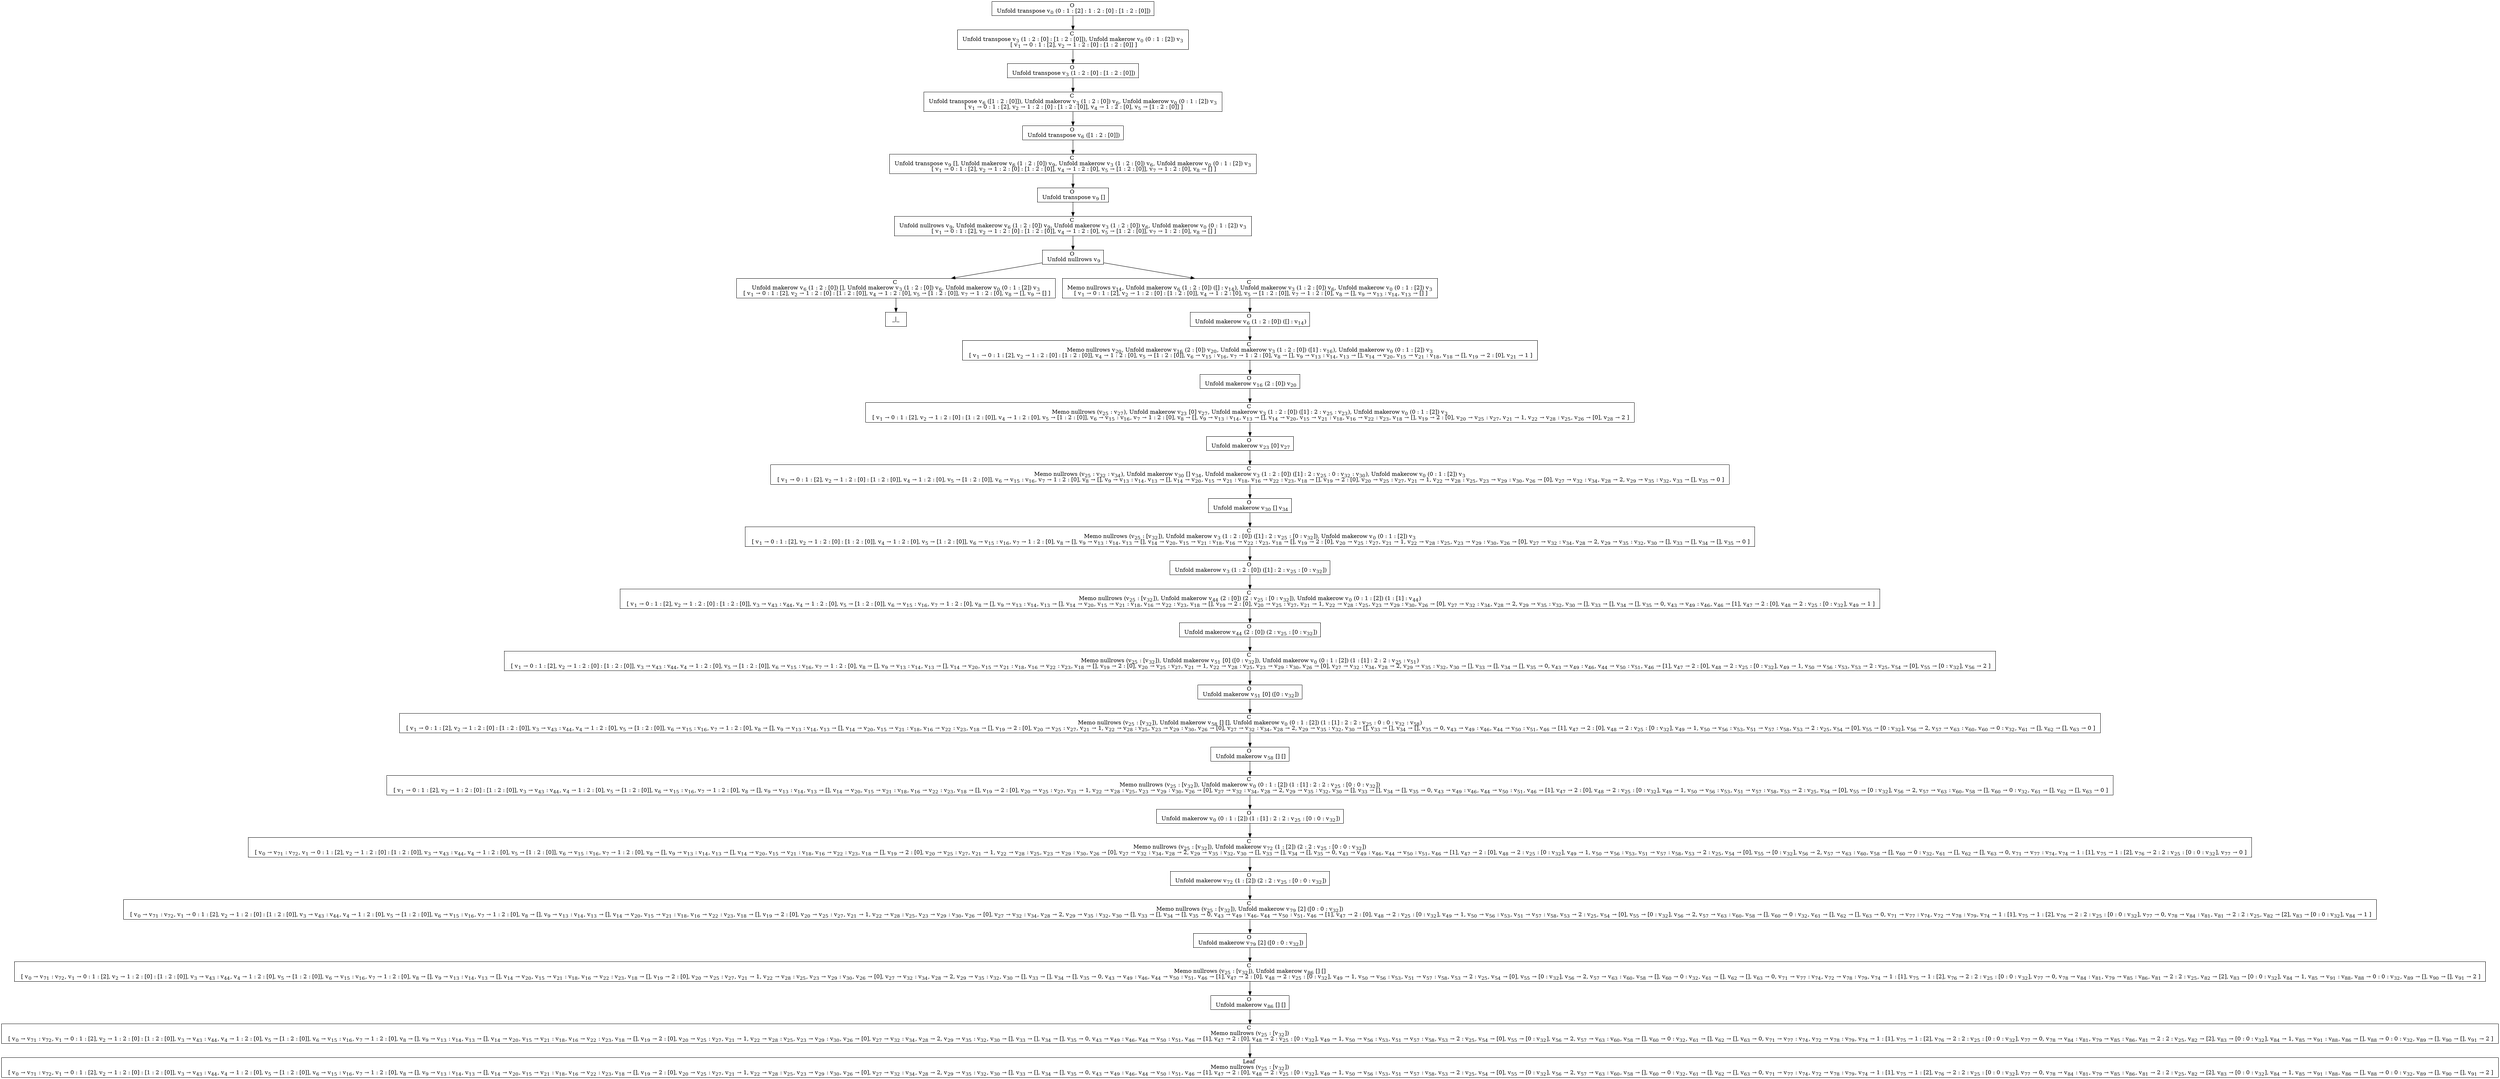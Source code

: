 digraph {
    graph [rankdir=TB
          ,bgcolor=transparent];
    node [shape=box
         ,fillcolor=white
         ,style=filled];
    0 [label=<O <BR/> Unfold transpose v<SUB>0</SUB> (0 : 1 : [2] : 1 : 2 : [0] : [1 : 2 : [0]])>];
    1 [label=<C <BR/> Unfold transpose v<SUB>3</SUB> (1 : 2 : [0] : [1 : 2 : [0]]), Unfold makerow v<SUB>0</SUB> (0 : 1 : [2]) v<SUB>3</SUB> <BR/>  [ v<SUB>1</SUB> &rarr; 0 : 1 : [2], v<SUB>2</SUB> &rarr; 1 : 2 : [0] : [1 : 2 : [0]] ] >];
    2 [label=<O <BR/> Unfold transpose v<SUB>3</SUB> (1 : 2 : [0] : [1 : 2 : [0]])>];
    3 [label=<C <BR/> Unfold transpose v<SUB>6</SUB> ([1 : 2 : [0]]), Unfold makerow v<SUB>3</SUB> (1 : 2 : [0]) v<SUB>6</SUB>, Unfold makerow v<SUB>0</SUB> (0 : 1 : [2]) v<SUB>3</SUB> <BR/>  [ v<SUB>1</SUB> &rarr; 0 : 1 : [2], v<SUB>2</SUB> &rarr; 1 : 2 : [0] : [1 : 2 : [0]], v<SUB>4</SUB> &rarr; 1 : 2 : [0], v<SUB>5</SUB> &rarr; [1 : 2 : [0]] ] >];
    4 [label=<O <BR/> Unfold transpose v<SUB>6</SUB> ([1 : 2 : [0]])>];
    5 [label=<C <BR/> Unfold transpose v<SUB>9</SUB> [], Unfold makerow v<SUB>6</SUB> (1 : 2 : [0]) v<SUB>9</SUB>, Unfold makerow v<SUB>3</SUB> (1 : 2 : [0]) v<SUB>6</SUB>, Unfold makerow v<SUB>0</SUB> (0 : 1 : [2]) v<SUB>3</SUB> <BR/>  [ v<SUB>1</SUB> &rarr; 0 : 1 : [2], v<SUB>2</SUB> &rarr; 1 : 2 : [0] : [1 : 2 : [0]], v<SUB>4</SUB> &rarr; 1 : 2 : [0], v<SUB>5</SUB> &rarr; [1 : 2 : [0]], v<SUB>7</SUB> &rarr; 1 : 2 : [0], v<SUB>8</SUB> &rarr; [] ] >];
    6 [label=<O <BR/> Unfold transpose v<SUB>9</SUB> []>];
    7 [label=<C <BR/> Unfold nullrows v<SUB>9</SUB>, Unfold makerow v<SUB>6</SUB> (1 : 2 : [0]) v<SUB>9</SUB>, Unfold makerow v<SUB>3</SUB> (1 : 2 : [0]) v<SUB>6</SUB>, Unfold makerow v<SUB>0</SUB> (0 : 1 : [2]) v<SUB>3</SUB> <BR/>  [ v<SUB>1</SUB> &rarr; 0 : 1 : [2], v<SUB>2</SUB> &rarr; 1 : 2 : [0] : [1 : 2 : [0]], v<SUB>4</SUB> &rarr; 1 : 2 : [0], v<SUB>5</SUB> &rarr; [1 : 2 : [0]], v<SUB>7</SUB> &rarr; 1 : 2 : [0], v<SUB>8</SUB> &rarr; [] ] >];
    8 [label=<O <BR/> Unfold nullrows v<SUB>9</SUB>>];
    9 [label=<C <BR/> Unfold makerow v<SUB>6</SUB> (1 : 2 : [0]) [], Unfold makerow v<SUB>3</SUB> (1 : 2 : [0]) v<SUB>6</SUB>, Unfold makerow v<SUB>0</SUB> (0 : 1 : [2]) v<SUB>3</SUB> <BR/>  [ v<SUB>1</SUB> &rarr; 0 : 1 : [2], v<SUB>2</SUB> &rarr; 1 : 2 : [0] : [1 : 2 : [0]], v<SUB>4</SUB> &rarr; 1 : 2 : [0], v<SUB>5</SUB> &rarr; [1 : 2 : [0]], v<SUB>7</SUB> &rarr; 1 : 2 : [0], v<SUB>8</SUB> &rarr; [], v<SUB>9</SUB> &rarr; [] ] >];
    10 [label=<C <BR/> Memo nullrows v<SUB>14</SUB>, Unfold makerow v<SUB>6</SUB> (1 : 2 : [0]) ([] : v<SUB>14</SUB>), Unfold makerow v<SUB>3</SUB> (1 : 2 : [0]) v<SUB>6</SUB>, Unfold makerow v<SUB>0</SUB> (0 : 1 : [2]) v<SUB>3</SUB> <BR/>  [ v<SUB>1</SUB> &rarr; 0 : 1 : [2], v<SUB>2</SUB> &rarr; 1 : 2 : [0] : [1 : 2 : [0]], v<SUB>4</SUB> &rarr; 1 : 2 : [0], v<SUB>5</SUB> &rarr; [1 : 2 : [0]], v<SUB>7</SUB> &rarr; 1 : 2 : [0], v<SUB>8</SUB> &rarr; [], v<SUB>9</SUB> &rarr; v<SUB>13</SUB> : v<SUB>14</SUB>, v<SUB>13</SUB> &rarr; [] ] >];
    11 [label=<_|_>];
    12 [label=<O <BR/> Unfold makerow v<SUB>6</SUB> (1 : 2 : [0]) ([] : v<SUB>14</SUB>)>];
    13 [label=<C <BR/> Memo nullrows v<SUB>20</SUB>, Unfold makerow v<SUB>16</SUB> (2 : [0]) v<SUB>20</SUB>, Unfold makerow v<SUB>3</SUB> (1 : 2 : [0]) ([1] : v<SUB>16</SUB>), Unfold makerow v<SUB>0</SUB> (0 : 1 : [2]) v<SUB>3</SUB> <BR/>  [ v<SUB>1</SUB> &rarr; 0 : 1 : [2], v<SUB>2</SUB> &rarr; 1 : 2 : [0] : [1 : 2 : [0]], v<SUB>4</SUB> &rarr; 1 : 2 : [0], v<SUB>5</SUB> &rarr; [1 : 2 : [0]], v<SUB>6</SUB> &rarr; v<SUB>15</SUB> : v<SUB>16</SUB>, v<SUB>7</SUB> &rarr; 1 : 2 : [0], v<SUB>8</SUB> &rarr; [], v<SUB>9</SUB> &rarr; v<SUB>13</SUB> : v<SUB>14</SUB>, v<SUB>13</SUB> &rarr; [], v<SUB>14</SUB> &rarr; v<SUB>20</SUB>, v<SUB>15</SUB> &rarr; v<SUB>21</SUB> : v<SUB>18</SUB>, v<SUB>18</SUB> &rarr; [], v<SUB>19</SUB> &rarr; 2 : [0], v<SUB>21</SUB> &rarr; 1 ] >];
    14 [label=<O <BR/> Unfold makerow v<SUB>16</SUB> (2 : [0]) v<SUB>20</SUB>>];
    15 [label=<C <BR/> Memo nullrows (v<SUB>25</SUB> : v<SUB>27</SUB>), Unfold makerow v<SUB>23</SUB> [0] v<SUB>27</SUB>, Unfold makerow v<SUB>3</SUB> (1 : 2 : [0]) ([1] : 2 : v<SUB>25</SUB> : v<SUB>23</SUB>), Unfold makerow v<SUB>0</SUB> (0 : 1 : [2]) v<SUB>3</SUB> <BR/>  [ v<SUB>1</SUB> &rarr; 0 : 1 : [2], v<SUB>2</SUB> &rarr; 1 : 2 : [0] : [1 : 2 : [0]], v<SUB>4</SUB> &rarr; 1 : 2 : [0], v<SUB>5</SUB> &rarr; [1 : 2 : [0]], v<SUB>6</SUB> &rarr; v<SUB>15</SUB> : v<SUB>16</SUB>, v<SUB>7</SUB> &rarr; 1 : 2 : [0], v<SUB>8</SUB> &rarr; [], v<SUB>9</SUB> &rarr; v<SUB>13</SUB> : v<SUB>14</SUB>, v<SUB>13</SUB> &rarr; [], v<SUB>14</SUB> &rarr; v<SUB>20</SUB>, v<SUB>15</SUB> &rarr; v<SUB>21</SUB> : v<SUB>18</SUB>, v<SUB>16</SUB> &rarr; v<SUB>22</SUB> : v<SUB>23</SUB>, v<SUB>18</SUB> &rarr; [], v<SUB>19</SUB> &rarr; 2 : [0], v<SUB>20</SUB> &rarr; v<SUB>25</SUB> : v<SUB>27</SUB>, v<SUB>21</SUB> &rarr; 1, v<SUB>22</SUB> &rarr; v<SUB>28</SUB> : v<SUB>25</SUB>, v<SUB>26</SUB> &rarr; [0], v<SUB>28</SUB> &rarr; 2 ] >];
    16 [label=<O <BR/> Unfold makerow v<SUB>23</SUB> [0] v<SUB>27</SUB>>];
    17 [label=<C <BR/> Memo nullrows (v<SUB>25</SUB> : v<SUB>32</SUB> : v<SUB>34</SUB>), Unfold makerow v<SUB>30</SUB> [] v<SUB>34</SUB>, Unfold makerow v<SUB>3</SUB> (1 : 2 : [0]) ([1] : 2 : v<SUB>25</SUB> : 0 : v<SUB>32</SUB> : v<SUB>30</SUB>), Unfold makerow v<SUB>0</SUB> (0 : 1 : [2]) v<SUB>3</SUB> <BR/>  [ v<SUB>1</SUB> &rarr; 0 : 1 : [2], v<SUB>2</SUB> &rarr; 1 : 2 : [0] : [1 : 2 : [0]], v<SUB>4</SUB> &rarr; 1 : 2 : [0], v<SUB>5</SUB> &rarr; [1 : 2 : [0]], v<SUB>6</SUB> &rarr; v<SUB>15</SUB> : v<SUB>16</SUB>, v<SUB>7</SUB> &rarr; 1 : 2 : [0], v<SUB>8</SUB> &rarr; [], v<SUB>9</SUB> &rarr; v<SUB>13</SUB> : v<SUB>14</SUB>, v<SUB>13</SUB> &rarr; [], v<SUB>14</SUB> &rarr; v<SUB>20</SUB>, v<SUB>15</SUB> &rarr; v<SUB>21</SUB> : v<SUB>18</SUB>, v<SUB>16</SUB> &rarr; v<SUB>22</SUB> : v<SUB>23</SUB>, v<SUB>18</SUB> &rarr; [], v<SUB>19</SUB> &rarr; 2 : [0], v<SUB>20</SUB> &rarr; v<SUB>25</SUB> : v<SUB>27</SUB>, v<SUB>21</SUB> &rarr; 1, v<SUB>22</SUB> &rarr; v<SUB>28</SUB> : v<SUB>25</SUB>, v<SUB>23</SUB> &rarr; v<SUB>29</SUB> : v<SUB>30</SUB>, v<SUB>26</SUB> &rarr; [0], v<SUB>27</SUB> &rarr; v<SUB>32</SUB> : v<SUB>34</SUB>, v<SUB>28</SUB> &rarr; 2, v<SUB>29</SUB> &rarr; v<SUB>35</SUB> : v<SUB>32</SUB>, v<SUB>33</SUB> &rarr; [], v<SUB>35</SUB> &rarr; 0 ] >];
    18 [label=<O <BR/> Unfold makerow v<SUB>30</SUB> [] v<SUB>34</SUB>>];
    19 [label=<C <BR/> Memo nullrows (v<SUB>25</SUB> : [v<SUB>32</SUB>]), Unfold makerow v<SUB>3</SUB> (1 : 2 : [0]) ([1] : 2 : v<SUB>25</SUB> : [0 : v<SUB>32</SUB>]), Unfold makerow v<SUB>0</SUB> (0 : 1 : [2]) v<SUB>3</SUB> <BR/>  [ v<SUB>1</SUB> &rarr; 0 : 1 : [2], v<SUB>2</SUB> &rarr; 1 : 2 : [0] : [1 : 2 : [0]], v<SUB>4</SUB> &rarr; 1 : 2 : [0], v<SUB>5</SUB> &rarr; [1 : 2 : [0]], v<SUB>6</SUB> &rarr; v<SUB>15</SUB> : v<SUB>16</SUB>, v<SUB>7</SUB> &rarr; 1 : 2 : [0], v<SUB>8</SUB> &rarr; [], v<SUB>9</SUB> &rarr; v<SUB>13</SUB> : v<SUB>14</SUB>, v<SUB>13</SUB> &rarr; [], v<SUB>14</SUB> &rarr; v<SUB>20</SUB>, v<SUB>15</SUB> &rarr; v<SUB>21</SUB> : v<SUB>18</SUB>, v<SUB>16</SUB> &rarr; v<SUB>22</SUB> : v<SUB>23</SUB>, v<SUB>18</SUB> &rarr; [], v<SUB>19</SUB> &rarr; 2 : [0], v<SUB>20</SUB> &rarr; v<SUB>25</SUB> : v<SUB>27</SUB>, v<SUB>21</SUB> &rarr; 1, v<SUB>22</SUB> &rarr; v<SUB>28</SUB> : v<SUB>25</SUB>, v<SUB>23</SUB> &rarr; v<SUB>29</SUB> : v<SUB>30</SUB>, v<SUB>26</SUB> &rarr; [0], v<SUB>27</SUB> &rarr; v<SUB>32</SUB> : v<SUB>34</SUB>, v<SUB>28</SUB> &rarr; 2, v<SUB>29</SUB> &rarr; v<SUB>35</SUB> : v<SUB>32</SUB>, v<SUB>30</SUB> &rarr; [], v<SUB>33</SUB> &rarr; [], v<SUB>34</SUB> &rarr; [], v<SUB>35</SUB> &rarr; 0 ] >];
    20 [label=<O <BR/> Unfold makerow v<SUB>3</SUB> (1 : 2 : [0]) ([1] : 2 : v<SUB>25</SUB> : [0 : v<SUB>32</SUB>])>];
    21 [label=<C <BR/> Memo nullrows (v<SUB>25</SUB> : [v<SUB>32</SUB>]), Unfold makerow v<SUB>44</SUB> (2 : [0]) (2 : v<SUB>25</SUB> : [0 : v<SUB>32</SUB>]), Unfold makerow v<SUB>0</SUB> (0 : 1 : [2]) (1 : [1] : v<SUB>44</SUB>) <BR/>  [ v<SUB>1</SUB> &rarr; 0 : 1 : [2], v<SUB>2</SUB> &rarr; 1 : 2 : [0] : [1 : 2 : [0]], v<SUB>3</SUB> &rarr; v<SUB>43</SUB> : v<SUB>44</SUB>, v<SUB>4</SUB> &rarr; 1 : 2 : [0], v<SUB>5</SUB> &rarr; [1 : 2 : [0]], v<SUB>6</SUB> &rarr; v<SUB>15</SUB> : v<SUB>16</SUB>, v<SUB>7</SUB> &rarr; 1 : 2 : [0], v<SUB>8</SUB> &rarr; [], v<SUB>9</SUB> &rarr; v<SUB>13</SUB> : v<SUB>14</SUB>, v<SUB>13</SUB> &rarr; [], v<SUB>14</SUB> &rarr; v<SUB>20</SUB>, v<SUB>15</SUB> &rarr; v<SUB>21</SUB> : v<SUB>18</SUB>, v<SUB>16</SUB> &rarr; v<SUB>22</SUB> : v<SUB>23</SUB>, v<SUB>18</SUB> &rarr; [], v<SUB>19</SUB> &rarr; 2 : [0], v<SUB>20</SUB> &rarr; v<SUB>25</SUB> : v<SUB>27</SUB>, v<SUB>21</SUB> &rarr; 1, v<SUB>22</SUB> &rarr; v<SUB>28</SUB> : v<SUB>25</SUB>, v<SUB>23</SUB> &rarr; v<SUB>29</SUB> : v<SUB>30</SUB>, v<SUB>26</SUB> &rarr; [0], v<SUB>27</SUB> &rarr; v<SUB>32</SUB> : v<SUB>34</SUB>, v<SUB>28</SUB> &rarr; 2, v<SUB>29</SUB> &rarr; v<SUB>35</SUB> : v<SUB>32</SUB>, v<SUB>30</SUB> &rarr; [], v<SUB>33</SUB> &rarr; [], v<SUB>34</SUB> &rarr; [], v<SUB>35</SUB> &rarr; 0, v<SUB>43</SUB> &rarr; v<SUB>49</SUB> : v<SUB>46</SUB>, v<SUB>46</SUB> &rarr; [1], v<SUB>47</SUB> &rarr; 2 : [0], v<SUB>48</SUB> &rarr; 2 : v<SUB>25</SUB> : [0 : v<SUB>32</SUB>], v<SUB>49</SUB> &rarr; 1 ] >];
    22 [label=<O <BR/> Unfold makerow v<SUB>44</SUB> (2 : [0]) (2 : v<SUB>25</SUB> : [0 : v<SUB>32</SUB>])>];
    23 [label=<C <BR/> Memo nullrows (v<SUB>25</SUB> : [v<SUB>32</SUB>]), Unfold makerow v<SUB>51</SUB> [0] ([0 : v<SUB>32</SUB>]), Unfold makerow v<SUB>0</SUB> (0 : 1 : [2]) (1 : [1] : 2 : 2 : v<SUB>25</SUB> : v<SUB>51</SUB>) <BR/>  [ v<SUB>1</SUB> &rarr; 0 : 1 : [2], v<SUB>2</SUB> &rarr; 1 : 2 : [0] : [1 : 2 : [0]], v<SUB>3</SUB> &rarr; v<SUB>43</SUB> : v<SUB>44</SUB>, v<SUB>4</SUB> &rarr; 1 : 2 : [0], v<SUB>5</SUB> &rarr; [1 : 2 : [0]], v<SUB>6</SUB> &rarr; v<SUB>15</SUB> : v<SUB>16</SUB>, v<SUB>7</SUB> &rarr; 1 : 2 : [0], v<SUB>8</SUB> &rarr; [], v<SUB>9</SUB> &rarr; v<SUB>13</SUB> : v<SUB>14</SUB>, v<SUB>13</SUB> &rarr; [], v<SUB>14</SUB> &rarr; v<SUB>20</SUB>, v<SUB>15</SUB> &rarr; v<SUB>21</SUB> : v<SUB>18</SUB>, v<SUB>16</SUB> &rarr; v<SUB>22</SUB> : v<SUB>23</SUB>, v<SUB>18</SUB> &rarr; [], v<SUB>19</SUB> &rarr; 2 : [0], v<SUB>20</SUB> &rarr; v<SUB>25</SUB> : v<SUB>27</SUB>, v<SUB>21</SUB> &rarr; 1, v<SUB>22</SUB> &rarr; v<SUB>28</SUB> : v<SUB>25</SUB>, v<SUB>23</SUB> &rarr; v<SUB>29</SUB> : v<SUB>30</SUB>, v<SUB>26</SUB> &rarr; [0], v<SUB>27</SUB> &rarr; v<SUB>32</SUB> : v<SUB>34</SUB>, v<SUB>28</SUB> &rarr; 2, v<SUB>29</SUB> &rarr; v<SUB>35</SUB> : v<SUB>32</SUB>, v<SUB>30</SUB> &rarr; [], v<SUB>33</SUB> &rarr; [], v<SUB>34</SUB> &rarr; [], v<SUB>35</SUB> &rarr; 0, v<SUB>43</SUB> &rarr; v<SUB>49</SUB> : v<SUB>46</SUB>, v<SUB>44</SUB> &rarr; v<SUB>50</SUB> : v<SUB>51</SUB>, v<SUB>46</SUB> &rarr; [1], v<SUB>47</SUB> &rarr; 2 : [0], v<SUB>48</SUB> &rarr; 2 : v<SUB>25</SUB> : [0 : v<SUB>32</SUB>], v<SUB>49</SUB> &rarr; 1, v<SUB>50</SUB> &rarr; v<SUB>56</SUB> : v<SUB>53</SUB>, v<SUB>53</SUB> &rarr; 2 : v<SUB>25</SUB>, v<SUB>54</SUB> &rarr; [0], v<SUB>55</SUB> &rarr; [0 : v<SUB>32</SUB>], v<SUB>56</SUB> &rarr; 2 ] >];
    24 [label=<O <BR/> Unfold makerow v<SUB>51</SUB> [0] ([0 : v<SUB>32</SUB>])>];
    25 [label=<C <BR/> Memo nullrows (v<SUB>25</SUB> : [v<SUB>32</SUB>]), Unfold makerow v<SUB>58</SUB> [] [], Unfold makerow v<SUB>0</SUB> (0 : 1 : [2]) (1 : [1] : 2 : 2 : v<SUB>25</SUB> : 0 : 0 : v<SUB>32</SUB> : v<SUB>58</SUB>) <BR/>  [ v<SUB>1</SUB> &rarr; 0 : 1 : [2], v<SUB>2</SUB> &rarr; 1 : 2 : [0] : [1 : 2 : [0]], v<SUB>3</SUB> &rarr; v<SUB>43</SUB> : v<SUB>44</SUB>, v<SUB>4</SUB> &rarr; 1 : 2 : [0], v<SUB>5</SUB> &rarr; [1 : 2 : [0]], v<SUB>6</SUB> &rarr; v<SUB>15</SUB> : v<SUB>16</SUB>, v<SUB>7</SUB> &rarr; 1 : 2 : [0], v<SUB>8</SUB> &rarr; [], v<SUB>9</SUB> &rarr; v<SUB>13</SUB> : v<SUB>14</SUB>, v<SUB>13</SUB> &rarr; [], v<SUB>14</SUB> &rarr; v<SUB>20</SUB>, v<SUB>15</SUB> &rarr; v<SUB>21</SUB> : v<SUB>18</SUB>, v<SUB>16</SUB> &rarr; v<SUB>22</SUB> : v<SUB>23</SUB>, v<SUB>18</SUB> &rarr; [], v<SUB>19</SUB> &rarr; 2 : [0], v<SUB>20</SUB> &rarr; v<SUB>25</SUB> : v<SUB>27</SUB>, v<SUB>21</SUB> &rarr; 1, v<SUB>22</SUB> &rarr; v<SUB>28</SUB> : v<SUB>25</SUB>, v<SUB>23</SUB> &rarr; v<SUB>29</SUB> : v<SUB>30</SUB>, v<SUB>26</SUB> &rarr; [0], v<SUB>27</SUB> &rarr; v<SUB>32</SUB> : v<SUB>34</SUB>, v<SUB>28</SUB> &rarr; 2, v<SUB>29</SUB> &rarr; v<SUB>35</SUB> : v<SUB>32</SUB>, v<SUB>30</SUB> &rarr; [], v<SUB>33</SUB> &rarr; [], v<SUB>34</SUB> &rarr; [], v<SUB>35</SUB> &rarr; 0, v<SUB>43</SUB> &rarr; v<SUB>49</SUB> : v<SUB>46</SUB>, v<SUB>44</SUB> &rarr; v<SUB>50</SUB> : v<SUB>51</SUB>, v<SUB>46</SUB> &rarr; [1], v<SUB>47</SUB> &rarr; 2 : [0], v<SUB>48</SUB> &rarr; 2 : v<SUB>25</SUB> : [0 : v<SUB>32</SUB>], v<SUB>49</SUB> &rarr; 1, v<SUB>50</SUB> &rarr; v<SUB>56</SUB> : v<SUB>53</SUB>, v<SUB>51</SUB> &rarr; v<SUB>57</SUB> : v<SUB>58</SUB>, v<SUB>53</SUB> &rarr; 2 : v<SUB>25</SUB>, v<SUB>54</SUB> &rarr; [0], v<SUB>55</SUB> &rarr; [0 : v<SUB>32</SUB>], v<SUB>56</SUB> &rarr; 2, v<SUB>57</SUB> &rarr; v<SUB>63</SUB> : v<SUB>60</SUB>, v<SUB>60</SUB> &rarr; 0 : v<SUB>32</SUB>, v<SUB>61</SUB> &rarr; [], v<SUB>62</SUB> &rarr; [], v<SUB>63</SUB> &rarr; 0 ] >];
    26 [label=<O <BR/> Unfold makerow v<SUB>58</SUB> [] []>];
    27 [label=<C <BR/> Memo nullrows (v<SUB>25</SUB> : [v<SUB>32</SUB>]), Unfold makerow v<SUB>0</SUB> (0 : 1 : [2]) (1 : [1] : 2 : 2 : v<SUB>25</SUB> : [0 : 0 : v<SUB>32</SUB>]) <BR/>  [ v<SUB>1</SUB> &rarr; 0 : 1 : [2], v<SUB>2</SUB> &rarr; 1 : 2 : [0] : [1 : 2 : [0]], v<SUB>3</SUB> &rarr; v<SUB>43</SUB> : v<SUB>44</SUB>, v<SUB>4</SUB> &rarr; 1 : 2 : [0], v<SUB>5</SUB> &rarr; [1 : 2 : [0]], v<SUB>6</SUB> &rarr; v<SUB>15</SUB> : v<SUB>16</SUB>, v<SUB>7</SUB> &rarr; 1 : 2 : [0], v<SUB>8</SUB> &rarr; [], v<SUB>9</SUB> &rarr; v<SUB>13</SUB> : v<SUB>14</SUB>, v<SUB>13</SUB> &rarr; [], v<SUB>14</SUB> &rarr; v<SUB>20</SUB>, v<SUB>15</SUB> &rarr; v<SUB>21</SUB> : v<SUB>18</SUB>, v<SUB>16</SUB> &rarr; v<SUB>22</SUB> : v<SUB>23</SUB>, v<SUB>18</SUB> &rarr; [], v<SUB>19</SUB> &rarr; 2 : [0], v<SUB>20</SUB> &rarr; v<SUB>25</SUB> : v<SUB>27</SUB>, v<SUB>21</SUB> &rarr; 1, v<SUB>22</SUB> &rarr; v<SUB>28</SUB> : v<SUB>25</SUB>, v<SUB>23</SUB> &rarr; v<SUB>29</SUB> : v<SUB>30</SUB>, v<SUB>26</SUB> &rarr; [0], v<SUB>27</SUB> &rarr; v<SUB>32</SUB> : v<SUB>34</SUB>, v<SUB>28</SUB> &rarr; 2, v<SUB>29</SUB> &rarr; v<SUB>35</SUB> : v<SUB>32</SUB>, v<SUB>30</SUB> &rarr; [], v<SUB>33</SUB> &rarr; [], v<SUB>34</SUB> &rarr; [], v<SUB>35</SUB> &rarr; 0, v<SUB>43</SUB> &rarr; v<SUB>49</SUB> : v<SUB>46</SUB>, v<SUB>44</SUB> &rarr; v<SUB>50</SUB> : v<SUB>51</SUB>, v<SUB>46</SUB> &rarr; [1], v<SUB>47</SUB> &rarr; 2 : [0], v<SUB>48</SUB> &rarr; 2 : v<SUB>25</SUB> : [0 : v<SUB>32</SUB>], v<SUB>49</SUB> &rarr; 1, v<SUB>50</SUB> &rarr; v<SUB>56</SUB> : v<SUB>53</SUB>, v<SUB>51</SUB> &rarr; v<SUB>57</SUB> : v<SUB>58</SUB>, v<SUB>53</SUB> &rarr; 2 : v<SUB>25</SUB>, v<SUB>54</SUB> &rarr; [0], v<SUB>55</SUB> &rarr; [0 : v<SUB>32</SUB>], v<SUB>56</SUB> &rarr; 2, v<SUB>57</SUB> &rarr; v<SUB>63</SUB> : v<SUB>60</SUB>, v<SUB>58</SUB> &rarr; [], v<SUB>60</SUB> &rarr; 0 : v<SUB>32</SUB>, v<SUB>61</SUB> &rarr; [], v<SUB>62</SUB> &rarr; [], v<SUB>63</SUB> &rarr; 0 ] >];
    28 [label=<O <BR/> Unfold makerow v<SUB>0</SUB> (0 : 1 : [2]) (1 : [1] : 2 : 2 : v<SUB>25</SUB> : [0 : 0 : v<SUB>32</SUB>])>];
    29 [label=<C <BR/> Memo nullrows (v<SUB>25</SUB> : [v<SUB>32</SUB>]), Unfold makerow v<SUB>72</SUB> (1 : [2]) (2 : 2 : v<SUB>25</SUB> : [0 : 0 : v<SUB>32</SUB>]) <BR/>  [ v<SUB>0</SUB> &rarr; v<SUB>71</SUB> : v<SUB>72</SUB>, v<SUB>1</SUB> &rarr; 0 : 1 : [2], v<SUB>2</SUB> &rarr; 1 : 2 : [0] : [1 : 2 : [0]], v<SUB>3</SUB> &rarr; v<SUB>43</SUB> : v<SUB>44</SUB>, v<SUB>4</SUB> &rarr; 1 : 2 : [0], v<SUB>5</SUB> &rarr; [1 : 2 : [0]], v<SUB>6</SUB> &rarr; v<SUB>15</SUB> : v<SUB>16</SUB>, v<SUB>7</SUB> &rarr; 1 : 2 : [0], v<SUB>8</SUB> &rarr; [], v<SUB>9</SUB> &rarr; v<SUB>13</SUB> : v<SUB>14</SUB>, v<SUB>13</SUB> &rarr; [], v<SUB>14</SUB> &rarr; v<SUB>20</SUB>, v<SUB>15</SUB> &rarr; v<SUB>21</SUB> : v<SUB>18</SUB>, v<SUB>16</SUB> &rarr; v<SUB>22</SUB> : v<SUB>23</SUB>, v<SUB>18</SUB> &rarr; [], v<SUB>19</SUB> &rarr; 2 : [0], v<SUB>20</SUB> &rarr; v<SUB>25</SUB> : v<SUB>27</SUB>, v<SUB>21</SUB> &rarr; 1, v<SUB>22</SUB> &rarr; v<SUB>28</SUB> : v<SUB>25</SUB>, v<SUB>23</SUB> &rarr; v<SUB>29</SUB> : v<SUB>30</SUB>, v<SUB>26</SUB> &rarr; [0], v<SUB>27</SUB> &rarr; v<SUB>32</SUB> : v<SUB>34</SUB>, v<SUB>28</SUB> &rarr; 2, v<SUB>29</SUB> &rarr; v<SUB>35</SUB> : v<SUB>32</SUB>, v<SUB>30</SUB> &rarr; [], v<SUB>33</SUB> &rarr; [], v<SUB>34</SUB> &rarr; [], v<SUB>35</SUB> &rarr; 0, v<SUB>43</SUB> &rarr; v<SUB>49</SUB> : v<SUB>46</SUB>, v<SUB>44</SUB> &rarr; v<SUB>50</SUB> : v<SUB>51</SUB>, v<SUB>46</SUB> &rarr; [1], v<SUB>47</SUB> &rarr; 2 : [0], v<SUB>48</SUB> &rarr; 2 : v<SUB>25</SUB> : [0 : v<SUB>32</SUB>], v<SUB>49</SUB> &rarr; 1, v<SUB>50</SUB> &rarr; v<SUB>56</SUB> : v<SUB>53</SUB>, v<SUB>51</SUB> &rarr; v<SUB>57</SUB> : v<SUB>58</SUB>, v<SUB>53</SUB> &rarr; 2 : v<SUB>25</SUB>, v<SUB>54</SUB> &rarr; [0], v<SUB>55</SUB> &rarr; [0 : v<SUB>32</SUB>], v<SUB>56</SUB> &rarr; 2, v<SUB>57</SUB> &rarr; v<SUB>63</SUB> : v<SUB>60</SUB>, v<SUB>58</SUB> &rarr; [], v<SUB>60</SUB> &rarr; 0 : v<SUB>32</SUB>, v<SUB>61</SUB> &rarr; [], v<SUB>62</SUB> &rarr; [], v<SUB>63</SUB> &rarr; 0, v<SUB>71</SUB> &rarr; v<SUB>77</SUB> : v<SUB>74</SUB>, v<SUB>74</SUB> &rarr; 1 : [1], v<SUB>75</SUB> &rarr; 1 : [2], v<SUB>76</SUB> &rarr; 2 : 2 : v<SUB>25</SUB> : [0 : 0 : v<SUB>32</SUB>], v<SUB>77</SUB> &rarr; 0 ] >];
    30 [label=<O <BR/> Unfold makerow v<SUB>72</SUB> (1 : [2]) (2 : 2 : v<SUB>25</SUB> : [0 : 0 : v<SUB>32</SUB>])>];
    31 [label=<C <BR/> Memo nullrows (v<SUB>25</SUB> : [v<SUB>32</SUB>]), Unfold makerow v<SUB>79</SUB> [2] ([0 : 0 : v<SUB>32</SUB>]) <BR/>  [ v<SUB>0</SUB> &rarr; v<SUB>71</SUB> : v<SUB>72</SUB>, v<SUB>1</SUB> &rarr; 0 : 1 : [2], v<SUB>2</SUB> &rarr; 1 : 2 : [0] : [1 : 2 : [0]], v<SUB>3</SUB> &rarr; v<SUB>43</SUB> : v<SUB>44</SUB>, v<SUB>4</SUB> &rarr; 1 : 2 : [0], v<SUB>5</SUB> &rarr; [1 : 2 : [0]], v<SUB>6</SUB> &rarr; v<SUB>15</SUB> : v<SUB>16</SUB>, v<SUB>7</SUB> &rarr; 1 : 2 : [0], v<SUB>8</SUB> &rarr; [], v<SUB>9</SUB> &rarr; v<SUB>13</SUB> : v<SUB>14</SUB>, v<SUB>13</SUB> &rarr; [], v<SUB>14</SUB> &rarr; v<SUB>20</SUB>, v<SUB>15</SUB> &rarr; v<SUB>21</SUB> : v<SUB>18</SUB>, v<SUB>16</SUB> &rarr; v<SUB>22</SUB> : v<SUB>23</SUB>, v<SUB>18</SUB> &rarr; [], v<SUB>19</SUB> &rarr; 2 : [0], v<SUB>20</SUB> &rarr; v<SUB>25</SUB> : v<SUB>27</SUB>, v<SUB>21</SUB> &rarr; 1, v<SUB>22</SUB> &rarr; v<SUB>28</SUB> : v<SUB>25</SUB>, v<SUB>23</SUB> &rarr; v<SUB>29</SUB> : v<SUB>30</SUB>, v<SUB>26</SUB> &rarr; [0], v<SUB>27</SUB> &rarr; v<SUB>32</SUB> : v<SUB>34</SUB>, v<SUB>28</SUB> &rarr; 2, v<SUB>29</SUB> &rarr; v<SUB>35</SUB> : v<SUB>32</SUB>, v<SUB>30</SUB> &rarr; [], v<SUB>33</SUB> &rarr; [], v<SUB>34</SUB> &rarr; [], v<SUB>35</SUB> &rarr; 0, v<SUB>43</SUB> &rarr; v<SUB>49</SUB> : v<SUB>46</SUB>, v<SUB>44</SUB> &rarr; v<SUB>50</SUB> : v<SUB>51</SUB>, v<SUB>46</SUB> &rarr; [1], v<SUB>47</SUB> &rarr; 2 : [0], v<SUB>48</SUB> &rarr; 2 : v<SUB>25</SUB> : [0 : v<SUB>32</SUB>], v<SUB>49</SUB> &rarr; 1, v<SUB>50</SUB> &rarr; v<SUB>56</SUB> : v<SUB>53</SUB>, v<SUB>51</SUB> &rarr; v<SUB>57</SUB> : v<SUB>58</SUB>, v<SUB>53</SUB> &rarr; 2 : v<SUB>25</SUB>, v<SUB>54</SUB> &rarr; [0], v<SUB>55</SUB> &rarr; [0 : v<SUB>32</SUB>], v<SUB>56</SUB> &rarr; 2, v<SUB>57</SUB> &rarr; v<SUB>63</SUB> : v<SUB>60</SUB>, v<SUB>58</SUB> &rarr; [], v<SUB>60</SUB> &rarr; 0 : v<SUB>32</SUB>, v<SUB>61</SUB> &rarr; [], v<SUB>62</SUB> &rarr; [], v<SUB>63</SUB> &rarr; 0, v<SUB>71</SUB> &rarr; v<SUB>77</SUB> : v<SUB>74</SUB>, v<SUB>72</SUB> &rarr; v<SUB>78</SUB> : v<SUB>79</SUB>, v<SUB>74</SUB> &rarr; 1 : [1], v<SUB>75</SUB> &rarr; 1 : [2], v<SUB>76</SUB> &rarr; 2 : 2 : v<SUB>25</SUB> : [0 : 0 : v<SUB>32</SUB>], v<SUB>77</SUB> &rarr; 0, v<SUB>78</SUB> &rarr; v<SUB>84</SUB> : v<SUB>81</SUB>, v<SUB>81</SUB> &rarr; 2 : 2 : v<SUB>25</SUB>, v<SUB>82</SUB> &rarr; [2], v<SUB>83</SUB> &rarr; [0 : 0 : v<SUB>32</SUB>], v<SUB>84</SUB> &rarr; 1 ] >];
    32 [label=<O <BR/> Unfold makerow v<SUB>79</SUB> [2] ([0 : 0 : v<SUB>32</SUB>])>];
    33 [label=<C <BR/> Memo nullrows (v<SUB>25</SUB> : [v<SUB>32</SUB>]), Unfold makerow v<SUB>86</SUB> [] [] <BR/>  [ v<SUB>0</SUB> &rarr; v<SUB>71</SUB> : v<SUB>72</SUB>, v<SUB>1</SUB> &rarr; 0 : 1 : [2], v<SUB>2</SUB> &rarr; 1 : 2 : [0] : [1 : 2 : [0]], v<SUB>3</SUB> &rarr; v<SUB>43</SUB> : v<SUB>44</SUB>, v<SUB>4</SUB> &rarr; 1 : 2 : [0], v<SUB>5</SUB> &rarr; [1 : 2 : [0]], v<SUB>6</SUB> &rarr; v<SUB>15</SUB> : v<SUB>16</SUB>, v<SUB>7</SUB> &rarr; 1 : 2 : [0], v<SUB>8</SUB> &rarr; [], v<SUB>9</SUB> &rarr; v<SUB>13</SUB> : v<SUB>14</SUB>, v<SUB>13</SUB> &rarr; [], v<SUB>14</SUB> &rarr; v<SUB>20</SUB>, v<SUB>15</SUB> &rarr; v<SUB>21</SUB> : v<SUB>18</SUB>, v<SUB>16</SUB> &rarr; v<SUB>22</SUB> : v<SUB>23</SUB>, v<SUB>18</SUB> &rarr; [], v<SUB>19</SUB> &rarr; 2 : [0], v<SUB>20</SUB> &rarr; v<SUB>25</SUB> : v<SUB>27</SUB>, v<SUB>21</SUB> &rarr; 1, v<SUB>22</SUB> &rarr; v<SUB>28</SUB> : v<SUB>25</SUB>, v<SUB>23</SUB> &rarr; v<SUB>29</SUB> : v<SUB>30</SUB>, v<SUB>26</SUB> &rarr; [0], v<SUB>27</SUB> &rarr; v<SUB>32</SUB> : v<SUB>34</SUB>, v<SUB>28</SUB> &rarr; 2, v<SUB>29</SUB> &rarr; v<SUB>35</SUB> : v<SUB>32</SUB>, v<SUB>30</SUB> &rarr; [], v<SUB>33</SUB> &rarr; [], v<SUB>34</SUB> &rarr; [], v<SUB>35</SUB> &rarr; 0, v<SUB>43</SUB> &rarr; v<SUB>49</SUB> : v<SUB>46</SUB>, v<SUB>44</SUB> &rarr; v<SUB>50</SUB> : v<SUB>51</SUB>, v<SUB>46</SUB> &rarr; [1], v<SUB>47</SUB> &rarr; 2 : [0], v<SUB>48</SUB> &rarr; 2 : v<SUB>25</SUB> : [0 : v<SUB>32</SUB>], v<SUB>49</SUB> &rarr; 1, v<SUB>50</SUB> &rarr; v<SUB>56</SUB> : v<SUB>53</SUB>, v<SUB>51</SUB> &rarr; v<SUB>57</SUB> : v<SUB>58</SUB>, v<SUB>53</SUB> &rarr; 2 : v<SUB>25</SUB>, v<SUB>54</SUB> &rarr; [0], v<SUB>55</SUB> &rarr; [0 : v<SUB>32</SUB>], v<SUB>56</SUB> &rarr; 2, v<SUB>57</SUB> &rarr; v<SUB>63</SUB> : v<SUB>60</SUB>, v<SUB>58</SUB> &rarr; [], v<SUB>60</SUB> &rarr; 0 : v<SUB>32</SUB>, v<SUB>61</SUB> &rarr; [], v<SUB>62</SUB> &rarr; [], v<SUB>63</SUB> &rarr; 0, v<SUB>71</SUB> &rarr; v<SUB>77</SUB> : v<SUB>74</SUB>, v<SUB>72</SUB> &rarr; v<SUB>78</SUB> : v<SUB>79</SUB>, v<SUB>74</SUB> &rarr; 1 : [1], v<SUB>75</SUB> &rarr; 1 : [2], v<SUB>76</SUB> &rarr; 2 : 2 : v<SUB>25</SUB> : [0 : 0 : v<SUB>32</SUB>], v<SUB>77</SUB> &rarr; 0, v<SUB>78</SUB> &rarr; v<SUB>84</SUB> : v<SUB>81</SUB>, v<SUB>79</SUB> &rarr; v<SUB>85</SUB> : v<SUB>86</SUB>, v<SUB>81</SUB> &rarr; 2 : 2 : v<SUB>25</SUB>, v<SUB>82</SUB> &rarr; [2], v<SUB>83</SUB> &rarr; [0 : 0 : v<SUB>32</SUB>], v<SUB>84</SUB> &rarr; 1, v<SUB>85</SUB> &rarr; v<SUB>91</SUB> : v<SUB>88</SUB>, v<SUB>88</SUB> &rarr; 0 : 0 : v<SUB>32</SUB>, v<SUB>89</SUB> &rarr; [], v<SUB>90</SUB> &rarr; [], v<SUB>91</SUB> &rarr; 2 ] >];
    34 [label=<O <BR/> Unfold makerow v<SUB>86</SUB> [] []>];
    35 [label=<C <BR/> Memo nullrows (v<SUB>25</SUB> : [v<SUB>32</SUB>]) <BR/>  [ v<SUB>0</SUB> &rarr; v<SUB>71</SUB> : v<SUB>72</SUB>, v<SUB>1</SUB> &rarr; 0 : 1 : [2], v<SUB>2</SUB> &rarr; 1 : 2 : [0] : [1 : 2 : [0]], v<SUB>3</SUB> &rarr; v<SUB>43</SUB> : v<SUB>44</SUB>, v<SUB>4</SUB> &rarr; 1 : 2 : [0], v<SUB>5</SUB> &rarr; [1 : 2 : [0]], v<SUB>6</SUB> &rarr; v<SUB>15</SUB> : v<SUB>16</SUB>, v<SUB>7</SUB> &rarr; 1 : 2 : [0], v<SUB>8</SUB> &rarr; [], v<SUB>9</SUB> &rarr; v<SUB>13</SUB> : v<SUB>14</SUB>, v<SUB>13</SUB> &rarr; [], v<SUB>14</SUB> &rarr; v<SUB>20</SUB>, v<SUB>15</SUB> &rarr; v<SUB>21</SUB> : v<SUB>18</SUB>, v<SUB>16</SUB> &rarr; v<SUB>22</SUB> : v<SUB>23</SUB>, v<SUB>18</SUB> &rarr; [], v<SUB>19</SUB> &rarr; 2 : [0], v<SUB>20</SUB> &rarr; v<SUB>25</SUB> : v<SUB>27</SUB>, v<SUB>21</SUB> &rarr; 1, v<SUB>22</SUB> &rarr; v<SUB>28</SUB> : v<SUB>25</SUB>, v<SUB>23</SUB> &rarr; v<SUB>29</SUB> : v<SUB>30</SUB>, v<SUB>26</SUB> &rarr; [0], v<SUB>27</SUB> &rarr; v<SUB>32</SUB> : v<SUB>34</SUB>, v<SUB>28</SUB> &rarr; 2, v<SUB>29</SUB> &rarr; v<SUB>35</SUB> : v<SUB>32</SUB>, v<SUB>30</SUB> &rarr; [], v<SUB>33</SUB> &rarr; [], v<SUB>34</SUB> &rarr; [], v<SUB>35</SUB> &rarr; 0, v<SUB>43</SUB> &rarr; v<SUB>49</SUB> : v<SUB>46</SUB>, v<SUB>44</SUB> &rarr; v<SUB>50</SUB> : v<SUB>51</SUB>, v<SUB>46</SUB> &rarr; [1], v<SUB>47</SUB> &rarr; 2 : [0], v<SUB>48</SUB> &rarr; 2 : v<SUB>25</SUB> : [0 : v<SUB>32</SUB>], v<SUB>49</SUB> &rarr; 1, v<SUB>50</SUB> &rarr; v<SUB>56</SUB> : v<SUB>53</SUB>, v<SUB>51</SUB> &rarr; v<SUB>57</SUB> : v<SUB>58</SUB>, v<SUB>53</SUB> &rarr; 2 : v<SUB>25</SUB>, v<SUB>54</SUB> &rarr; [0], v<SUB>55</SUB> &rarr; [0 : v<SUB>32</SUB>], v<SUB>56</SUB> &rarr; 2, v<SUB>57</SUB> &rarr; v<SUB>63</SUB> : v<SUB>60</SUB>, v<SUB>58</SUB> &rarr; [], v<SUB>60</SUB> &rarr; 0 : v<SUB>32</SUB>, v<SUB>61</SUB> &rarr; [], v<SUB>62</SUB> &rarr; [], v<SUB>63</SUB> &rarr; 0, v<SUB>71</SUB> &rarr; v<SUB>77</SUB> : v<SUB>74</SUB>, v<SUB>72</SUB> &rarr; v<SUB>78</SUB> : v<SUB>79</SUB>, v<SUB>74</SUB> &rarr; 1 : [1], v<SUB>75</SUB> &rarr; 1 : [2], v<SUB>76</SUB> &rarr; 2 : 2 : v<SUB>25</SUB> : [0 : 0 : v<SUB>32</SUB>], v<SUB>77</SUB> &rarr; 0, v<SUB>78</SUB> &rarr; v<SUB>84</SUB> : v<SUB>81</SUB>, v<SUB>79</SUB> &rarr; v<SUB>85</SUB> : v<SUB>86</SUB>, v<SUB>81</SUB> &rarr; 2 : 2 : v<SUB>25</SUB>, v<SUB>82</SUB> &rarr; [2], v<SUB>83</SUB> &rarr; [0 : 0 : v<SUB>32</SUB>], v<SUB>84</SUB> &rarr; 1, v<SUB>85</SUB> &rarr; v<SUB>91</SUB> : v<SUB>88</SUB>, v<SUB>86</SUB> &rarr; [], v<SUB>88</SUB> &rarr; 0 : 0 : v<SUB>32</SUB>, v<SUB>89</SUB> &rarr; [], v<SUB>90</SUB> &rarr; [], v<SUB>91</SUB> &rarr; 2 ] >];
    36 [label=<Leaf <BR/> Memo nullrows (v<SUB>25</SUB> : [v<SUB>32</SUB>]) <BR/>  [ v<SUB>0</SUB> &rarr; v<SUB>71</SUB> : v<SUB>72</SUB>, v<SUB>1</SUB> &rarr; 0 : 1 : [2], v<SUB>2</SUB> &rarr; 1 : 2 : [0] : [1 : 2 : [0]], v<SUB>3</SUB> &rarr; v<SUB>43</SUB> : v<SUB>44</SUB>, v<SUB>4</SUB> &rarr; 1 : 2 : [0], v<SUB>5</SUB> &rarr; [1 : 2 : [0]], v<SUB>6</SUB> &rarr; v<SUB>15</SUB> : v<SUB>16</SUB>, v<SUB>7</SUB> &rarr; 1 : 2 : [0], v<SUB>8</SUB> &rarr; [], v<SUB>9</SUB> &rarr; v<SUB>13</SUB> : v<SUB>14</SUB>, v<SUB>13</SUB> &rarr; [], v<SUB>14</SUB> &rarr; v<SUB>20</SUB>, v<SUB>15</SUB> &rarr; v<SUB>21</SUB> : v<SUB>18</SUB>, v<SUB>16</SUB> &rarr; v<SUB>22</SUB> : v<SUB>23</SUB>, v<SUB>18</SUB> &rarr; [], v<SUB>19</SUB> &rarr; 2 : [0], v<SUB>20</SUB> &rarr; v<SUB>25</SUB> : v<SUB>27</SUB>, v<SUB>21</SUB> &rarr; 1, v<SUB>22</SUB> &rarr; v<SUB>28</SUB> : v<SUB>25</SUB>, v<SUB>23</SUB> &rarr; v<SUB>29</SUB> : v<SUB>30</SUB>, v<SUB>26</SUB> &rarr; [0], v<SUB>27</SUB> &rarr; v<SUB>32</SUB> : v<SUB>34</SUB>, v<SUB>28</SUB> &rarr; 2, v<SUB>29</SUB> &rarr; v<SUB>35</SUB> : v<SUB>32</SUB>, v<SUB>30</SUB> &rarr; [], v<SUB>33</SUB> &rarr; [], v<SUB>34</SUB> &rarr; [], v<SUB>35</SUB> &rarr; 0, v<SUB>43</SUB> &rarr; v<SUB>49</SUB> : v<SUB>46</SUB>, v<SUB>44</SUB> &rarr; v<SUB>50</SUB> : v<SUB>51</SUB>, v<SUB>46</SUB> &rarr; [1], v<SUB>47</SUB> &rarr; 2 : [0], v<SUB>48</SUB> &rarr; 2 : v<SUB>25</SUB> : [0 : v<SUB>32</SUB>], v<SUB>49</SUB> &rarr; 1, v<SUB>50</SUB> &rarr; v<SUB>56</SUB> : v<SUB>53</SUB>, v<SUB>51</SUB> &rarr; v<SUB>57</SUB> : v<SUB>58</SUB>, v<SUB>53</SUB> &rarr; 2 : v<SUB>25</SUB>, v<SUB>54</SUB> &rarr; [0], v<SUB>55</SUB> &rarr; [0 : v<SUB>32</SUB>], v<SUB>56</SUB> &rarr; 2, v<SUB>57</SUB> &rarr; v<SUB>63</SUB> : v<SUB>60</SUB>, v<SUB>58</SUB> &rarr; [], v<SUB>60</SUB> &rarr; 0 : v<SUB>32</SUB>, v<SUB>61</SUB> &rarr; [], v<SUB>62</SUB> &rarr; [], v<SUB>63</SUB> &rarr; 0, v<SUB>71</SUB> &rarr; v<SUB>77</SUB> : v<SUB>74</SUB>, v<SUB>72</SUB> &rarr; v<SUB>78</SUB> : v<SUB>79</SUB>, v<SUB>74</SUB> &rarr; 1 : [1], v<SUB>75</SUB> &rarr; 1 : [2], v<SUB>76</SUB> &rarr; 2 : 2 : v<SUB>25</SUB> : [0 : 0 : v<SUB>32</SUB>], v<SUB>77</SUB> &rarr; 0, v<SUB>78</SUB> &rarr; v<SUB>84</SUB> : v<SUB>81</SUB>, v<SUB>79</SUB> &rarr; v<SUB>85</SUB> : v<SUB>86</SUB>, v<SUB>81</SUB> &rarr; 2 : 2 : v<SUB>25</SUB>, v<SUB>82</SUB> &rarr; [2], v<SUB>83</SUB> &rarr; [0 : 0 : v<SUB>32</SUB>], v<SUB>84</SUB> &rarr; 1, v<SUB>85</SUB> &rarr; v<SUB>91</SUB> : v<SUB>88</SUB>, v<SUB>86</SUB> &rarr; [], v<SUB>88</SUB> &rarr; 0 : 0 : v<SUB>32</SUB>, v<SUB>89</SUB> &rarr; [], v<SUB>90</SUB> &rarr; [], v<SUB>91</SUB> &rarr; 2 ] >];
    0 -> 1 [label=""];
    1 -> 2 [label=""];
    2 -> 3 [label=""];
    3 -> 4 [label=""];
    4 -> 5 [label=""];
    5 -> 6 [label=""];
    6 -> 7 [label=""];
    7 -> 8 [label=""];
    8 -> 9 [label=""];
    8 -> 10 [label=""];
    9 -> 11 [label=""];
    10 -> 12 [label=""];
    12 -> 13 [label=""];
    13 -> 14 [label=""];
    14 -> 15 [label=""];
    15 -> 16 [label=""];
    16 -> 17 [label=""];
    17 -> 18 [label=""];
    18 -> 19 [label=""];
    19 -> 20 [label=""];
    20 -> 21 [label=""];
    21 -> 22 [label=""];
    22 -> 23 [label=""];
    23 -> 24 [label=""];
    24 -> 25 [label=""];
    25 -> 26 [label=""];
    26 -> 27 [label=""];
    27 -> 28 [label=""];
    28 -> 29 [label=""];
    29 -> 30 [label=""];
    30 -> 31 [label=""];
    31 -> 32 [label=""];
    32 -> 33 [label=""];
    33 -> 34 [label=""];
    34 -> 35 [label=""];
    35 -> 36 [label=""];
}